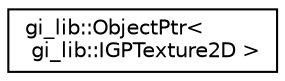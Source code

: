 digraph "Graphical Class Hierarchy"
{
  edge [fontname="Helvetica",fontsize="10",labelfontname="Helvetica",labelfontsize="10"];
  node [fontname="Helvetica",fontsize="10",shape=record];
  rankdir="LR";
  Node1 [label="gi_lib::ObjectPtr\<\l gi_lib::IGPTexture2D \>",height=0.2,width=0.4,color="black", fillcolor="white", style="filled",URL="$classgi__lib_1_1_object_ptr.html"];
}
